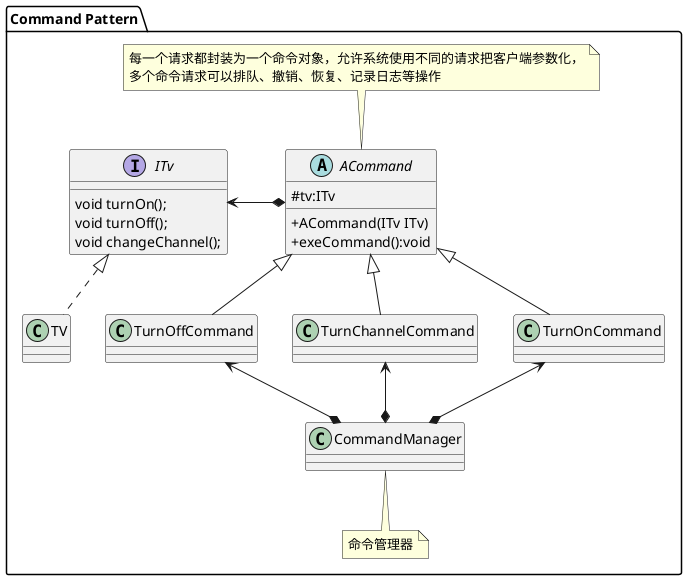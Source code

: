 @startuml
skinparam classAttributeIconSize 0
package "Command Pattern"{
abstract class ACommand {
    #tv:ITv
    +ACommand(ITv ITv)
    +exeCommand():void
}
note top:每一个请求都封装为一个命令对象，允许系统使用不同的请求把客户端参数化，\n多个命令请求可以排队、撤销、恢复、记录日志等操作
interface ITv {
    void turnOn();
    void turnOff();
    void changeChannel();
}
ITv <-* ACommand
class TV implements ITv


class TurnOnCommand extends ACommand
class TurnOffCommand extends ACommand
class TurnChannelCommand extends ACommand

TurnOnCommand <--* CommandManager
TurnOffCommand <--* CommandManager
TurnChannelCommand <--* CommandManager
class CommandManager
note bottom:命令管理器
@enduml